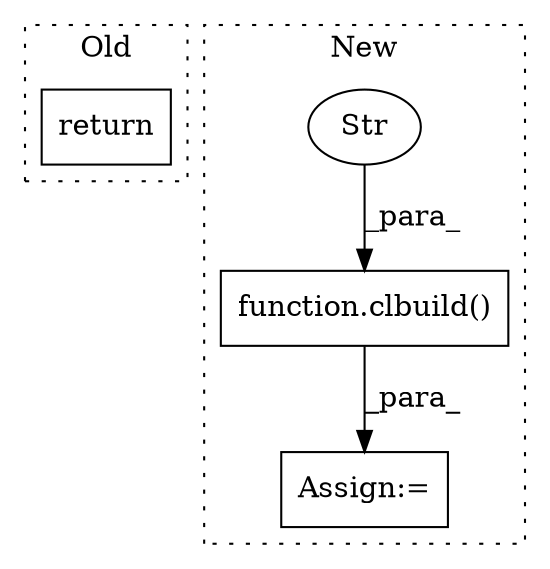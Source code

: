 digraph G {
subgraph cluster0 {
1 [label="return" a="93" s="6693" l="7" shape="box"];
label = "Old";
style="dotted";
}
subgraph cluster1 {
2 [label="function.clbuild()" a="75" s="7767,8292" l="8,1" shape="box"];
3 [label="Str" a="66" s="7787" l="505" shape="ellipse"];
4 [label="Assign:=" a="68" s="7764" l="3" shape="box"];
label = "New";
style="dotted";
}
2 -> 4 [label="_para_"];
3 -> 2 [label="_para_"];
}